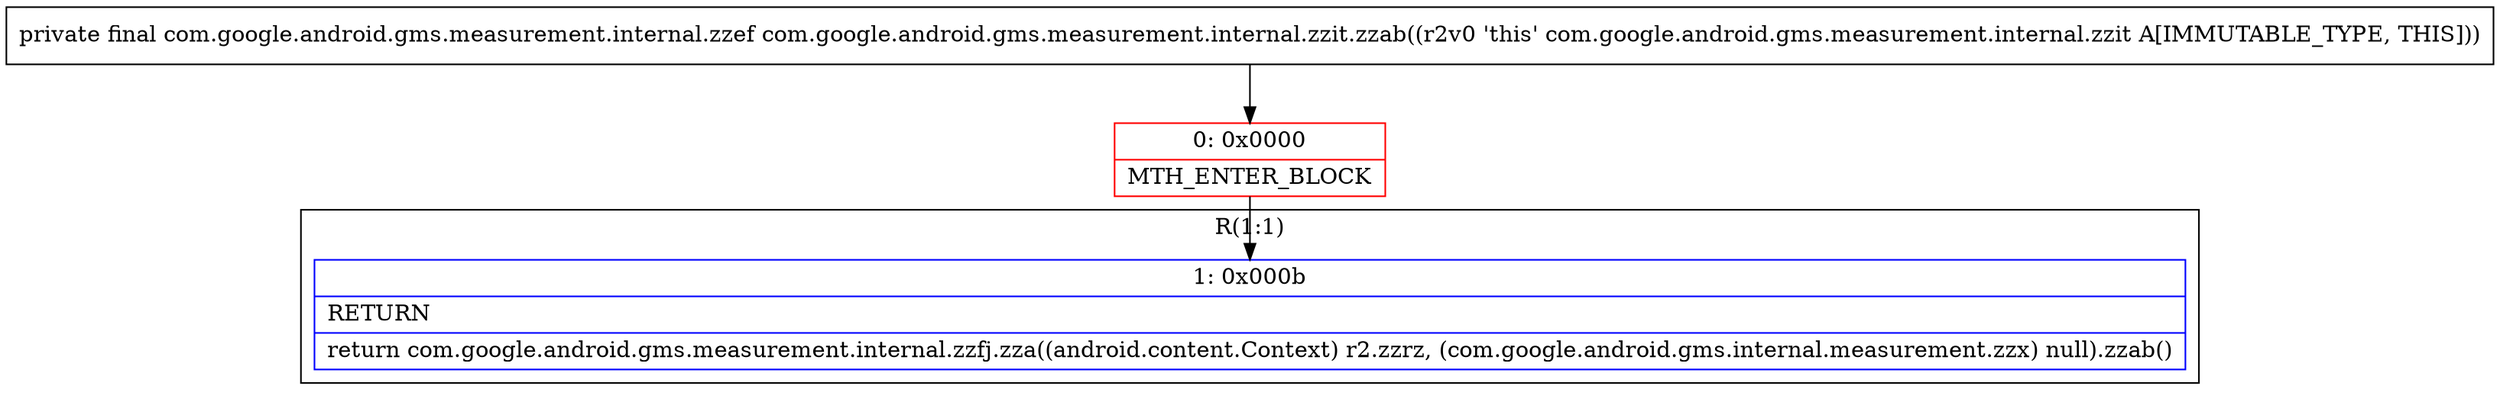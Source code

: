 digraph "CFG forcom.google.android.gms.measurement.internal.zzit.zzab()Lcom\/google\/android\/gms\/measurement\/internal\/zzef;" {
subgraph cluster_Region_1883807101 {
label = "R(1:1)";
node [shape=record,color=blue];
Node_1 [shape=record,label="{1\:\ 0x000b|RETURN\l|return com.google.android.gms.measurement.internal.zzfj.zza((android.content.Context) r2.zzrz, (com.google.android.gms.internal.measurement.zzx) null).zzab()\l}"];
}
Node_0 [shape=record,color=red,label="{0\:\ 0x0000|MTH_ENTER_BLOCK\l}"];
MethodNode[shape=record,label="{private final com.google.android.gms.measurement.internal.zzef com.google.android.gms.measurement.internal.zzit.zzab((r2v0 'this' com.google.android.gms.measurement.internal.zzit A[IMMUTABLE_TYPE, THIS])) }"];
MethodNode -> Node_0;
Node_0 -> Node_1;
}

